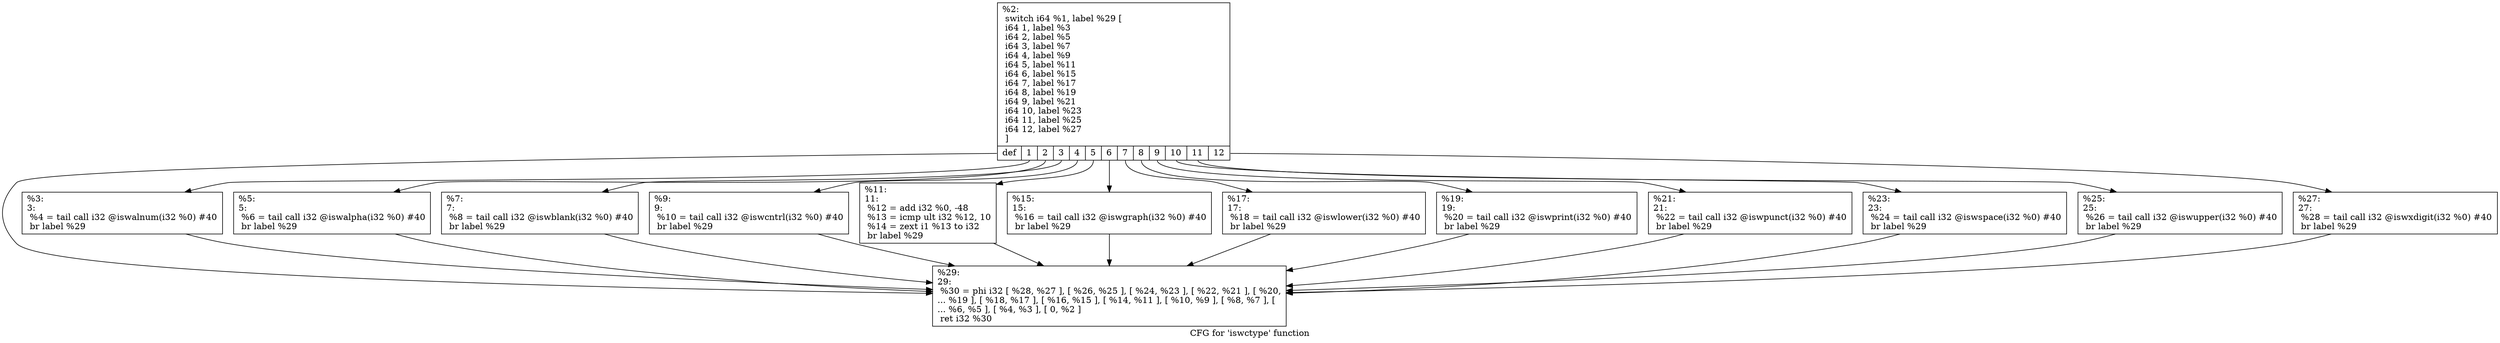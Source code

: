 digraph "CFG for 'iswctype' function" {
	label="CFG for 'iswctype' function";

	Node0x1b2aa80 [shape=record,label="{%2:\l  switch i64 %1, label %29 [\l    i64 1, label %3\l    i64 2, label %5\l    i64 3, label %7\l    i64 4, label %9\l    i64 5, label %11\l    i64 6, label %15\l    i64 7, label %17\l    i64 8, label %19\l    i64 9, label %21\l    i64 10, label %23\l    i64 11, label %25\l    i64 12, label %27\l  ]\l|{<s0>def|<s1>1|<s2>2|<s3>3|<s4>4|<s5>5|<s6>6|<s7>7|<s8>8|<s9>9|<s10>10|<s11>11|<s12>12}}"];
	Node0x1b2aa80:s0 -> Node0x1b2af70;
	Node0x1b2aa80:s1 -> Node0x1b2abb0;
	Node0x1b2aa80:s2 -> Node0x1b2ac00;
	Node0x1b2aa80:s3 -> Node0x1b2ac50;
	Node0x1b2aa80:s4 -> Node0x1b2aca0;
	Node0x1b2aa80:s5 -> Node0x1b2acf0;
	Node0x1b2aa80:s6 -> Node0x1b2ad40;
	Node0x1b2aa80:s7 -> Node0x1b2ad90;
	Node0x1b2aa80:s8 -> Node0x1b2ade0;
	Node0x1b2aa80:s9 -> Node0x1b2ae30;
	Node0x1b2aa80:s10 -> Node0x1b2ae80;
	Node0x1b2aa80:s11 -> Node0x1b2aed0;
	Node0x1b2aa80:s12 -> Node0x1b2af20;
	Node0x1b2abb0 [shape=record,label="{%3:\l3:                                                \l  %4 = tail call i32 @iswalnum(i32 %0) #40\l  br label %29\l}"];
	Node0x1b2abb0 -> Node0x1b2af70;
	Node0x1b2ac00 [shape=record,label="{%5:\l5:                                                \l  %6 = tail call i32 @iswalpha(i32 %0) #40\l  br label %29\l}"];
	Node0x1b2ac00 -> Node0x1b2af70;
	Node0x1b2ac50 [shape=record,label="{%7:\l7:                                                \l  %8 = tail call i32 @iswblank(i32 %0) #40\l  br label %29\l}"];
	Node0x1b2ac50 -> Node0x1b2af70;
	Node0x1b2aca0 [shape=record,label="{%9:\l9:                                                \l  %10 = tail call i32 @iswcntrl(i32 %0) #40\l  br label %29\l}"];
	Node0x1b2aca0 -> Node0x1b2af70;
	Node0x1b2acf0 [shape=record,label="{%11:\l11:                                               \l  %12 = add i32 %0, -48\l  %13 = icmp ult i32 %12, 10\l  %14 = zext i1 %13 to i32\l  br label %29\l}"];
	Node0x1b2acf0 -> Node0x1b2af70;
	Node0x1b2ad40 [shape=record,label="{%15:\l15:                                               \l  %16 = tail call i32 @iswgraph(i32 %0) #40\l  br label %29\l}"];
	Node0x1b2ad40 -> Node0x1b2af70;
	Node0x1b2ad90 [shape=record,label="{%17:\l17:                                               \l  %18 = tail call i32 @iswlower(i32 %0) #40\l  br label %29\l}"];
	Node0x1b2ad90 -> Node0x1b2af70;
	Node0x1b2ade0 [shape=record,label="{%19:\l19:                                               \l  %20 = tail call i32 @iswprint(i32 %0) #40\l  br label %29\l}"];
	Node0x1b2ade0 -> Node0x1b2af70;
	Node0x1b2ae30 [shape=record,label="{%21:\l21:                                               \l  %22 = tail call i32 @iswpunct(i32 %0) #40\l  br label %29\l}"];
	Node0x1b2ae30 -> Node0x1b2af70;
	Node0x1b2ae80 [shape=record,label="{%23:\l23:                                               \l  %24 = tail call i32 @iswspace(i32 %0) #40\l  br label %29\l}"];
	Node0x1b2ae80 -> Node0x1b2af70;
	Node0x1b2aed0 [shape=record,label="{%25:\l25:                                               \l  %26 = tail call i32 @iswupper(i32 %0) #40\l  br label %29\l}"];
	Node0x1b2aed0 -> Node0x1b2af70;
	Node0x1b2af20 [shape=record,label="{%27:\l27:                                               \l  %28 = tail call i32 @iswxdigit(i32 %0) #40\l  br label %29\l}"];
	Node0x1b2af20 -> Node0x1b2af70;
	Node0x1b2af70 [shape=record,label="{%29:\l29:                                               \l  %30 = phi i32 [ %28, %27 ], [ %26, %25 ], [ %24, %23 ], [ %22, %21 ], [ %20,\l... %19 ], [ %18, %17 ], [ %16, %15 ], [ %14, %11 ], [ %10, %9 ], [ %8, %7 ], [\l... %6, %5 ], [ %4, %3 ], [ 0, %2 ]\l  ret i32 %30\l}"];
}
